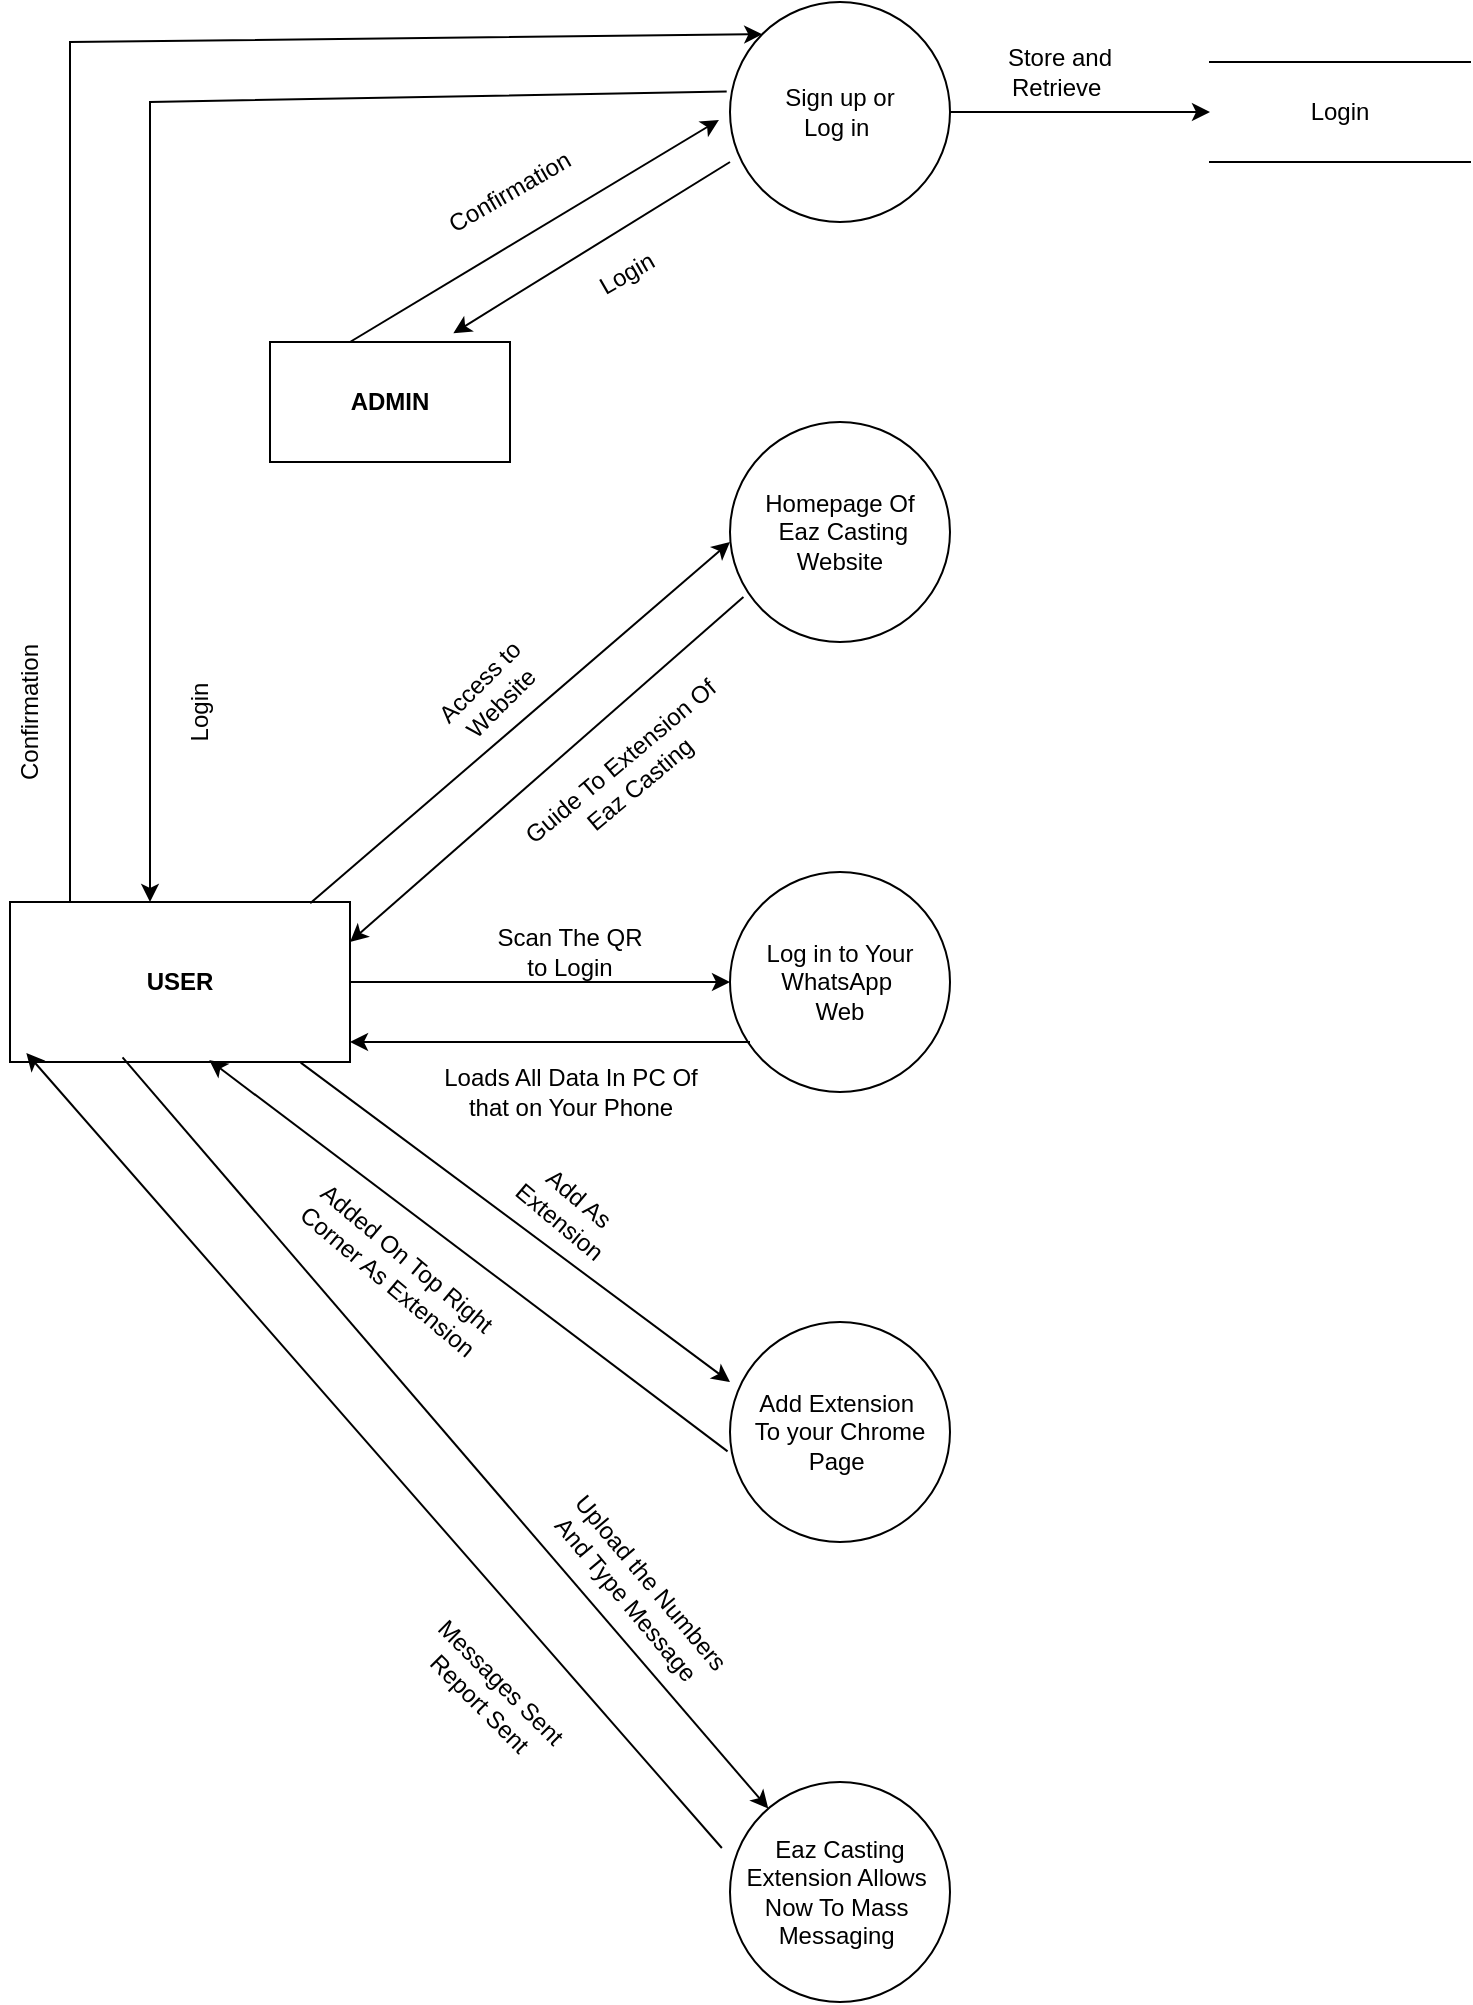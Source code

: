 <mxfile version="21.1.4" type="device">
  <diagram name="Page-1" id="-ort9zezH56AqXohCiST">
    <mxGraphModel dx="3900" dy="2120" grid="1" gridSize="10" guides="1" tooltips="1" connect="1" arrows="1" fold="1" page="1" pageScale="1" pageWidth="850" pageHeight="1100" math="0" shadow="0">
      <root>
        <mxCell id="0" />
        <mxCell id="1" parent="0" />
        <mxCell id="I-UWyfNXT5M1vxQCj9cj-3" value="ADMIN" style="rounded=0;whiteSpace=wrap;html=1;fontStyle=1" vertex="1" parent="1">
          <mxGeometry x="180" y="230" width="120" height="60" as="geometry" />
        </mxCell>
        <mxCell id="I-UWyfNXT5M1vxQCj9cj-4" value="Sign up or&lt;br&gt;Log in&amp;nbsp;" style="ellipse;whiteSpace=wrap;html=1;aspect=fixed;" vertex="1" parent="1">
          <mxGeometry x="410" y="60" width="110" height="110" as="geometry" />
        </mxCell>
        <mxCell id="I-UWyfNXT5M1vxQCj9cj-6" value="Homepage Of&lt;br&gt;&amp;nbsp;Eaz Casting Website" style="ellipse;whiteSpace=wrap;html=1;aspect=fixed;" vertex="1" parent="1">
          <mxGeometry x="410" y="270" width="110" height="110" as="geometry" />
        </mxCell>
        <mxCell id="I-UWyfNXT5M1vxQCj9cj-7" value="Log in to Your&lt;br&gt;WhatsApp&amp;nbsp;&lt;br&gt;Web" style="ellipse;whiteSpace=wrap;html=1;aspect=fixed;" vertex="1" parent="1">
          <mxGeometry x="410" y="495" width="110" height="110" as="geometry" />
        </mxCell>
        <mxCell id="I-UWyfNXT5M1vxQCj9cj-8" value="Add Extension&amp;nbsp;&lt;br&gt;To your Chrome&lt;br&gt;Page&amp;nbsp;" style="ellipse;whiteSpace=wrap;html=1;aspect=fixed;" vertex="1" parent="1">
          <mxGeometry x="410" y="720" width="110" height="110" as="geometry" />
        </mxCell>
        <mxCell id="I-UWyfNXT5M1vxQCj9cj-9" value="Eaz Casting Extension Allows&amp;nbsp;&lt;br&gt;Now To Mass&amp;nbsp;&lt;br&gt;Messaging&amp;nbsp;" style="ellipse;whiteSpace=wrap;html=1;aspect=fixed;" vertex="1" parent="1">
          <mxGeometry x="410" y="950" width="110" height="110" as="geometry" />
        </mxCell>
        <mxCell id="I-UWyfNXT5M1vxQCj9cj-12" value="Login" style="shape=partialRectangle;whiteSpace=wrap;html=1;left=0;right=0;fillColor=none;" vertex="1" parent="1">
          <mxGeometry x="650" y="90" width="130" height="50" as="geometry" />
        </mxCell>
        <mxCell id="I-UWyfNXT5M1vxQCj9cj-13" value="" style="endArrow=classic;html=1;rounded=0;entryX=0;entryY=0.5;entryDx=0;entryDy=0;exitX=1;exitY=0.5;exitDx=0;exitDy=0;" edge="1" parent="1" source="I-UWyfNXT5M1vxQCj9cj-4" target="I-UWyfNXT5M1vxQCj9cj-12">
          <mxGeometry width="50" height="50" relative="1" as="geometry">
            <mxPoint x="490" y="220" as="sourcePoint" />
            <mxPoint x="540" y="170" as="targetPoint" />
          </mxGeometry>
        </mxCell>
        <mxCell id="I-UWyfNXT5M1vxQCj9cj-14" value="Store and Retrieve&amp;nbsp;" style="text;html=1;strokeColor=none;fillColor=none;align=center;verticalAlign=middle;whiteSpace=wrap;rounded=0;" vertex="1" parent="1">
          <mxGeometry x="540" y="80" width="70" height="30" as="geometry" />
        </mxCell>
        <mxCell id="I-UWyfNXT5M1vxQCj9cj-15" value="" style="endArrow=classic;html=1;rounded=0;entryX=-0.05;entryY=0.536;entryDx=0;entryDy=0;entryPerimeter=0;" edge="1" parent="1" target="I-UWyfNXT5M1vxQCj9cj-4">
          <mxGeometry width="50" height="50" relative="1" as="geometry">
            <mxPoint x="220" y="230" as="sourcePoint" />
            <mxPoint x="390" y="100" as="targetPoint" />
          </mxGeometry>
        </mxCell>
        <mxCell id="I-UWyfNXT5M1vxQCj9cj-16" value="" style="endArrow=classic;html=1;rounded=0;entryX=0.764;entryY=-0.073;entryDx=0;entryDy=0;entryPerimeter=0;" edge="1" parent="1" target="I-UWyfNXT5M1vxQCj9cj-3">
          <mxGeometry width="50" height="50" relative="1" as="geometry">
            <mxPoint x="410" y="140" as="sourcePoint" />
            <mxPoint x="270" y="220" as="targetPoint" />
          </mxGeometry>
        </mxCell>
        <mxCell id="I-UWyfNXT5M1vxQCj9cj-17" value="Login&amp;nbsp;" style="text;html=1;strokeColor=none;fillColor=none;align=center;verticalAlign=middle;whiteSpace=wrap;rounded=0;rotation=-30;" vertex="1" parent="1">
          <mxGeometry x="330" y="180" width="60" height="30" as="geometry" />
        </mxCell>
        <mxCell id="I-UWyfNXT5M1vxQCj9cj-18" value="Confirmation" style="text;html=1;strokeColor=none;fillColor=none;align=center;verticalAlign=middle;whiteSpace=wrap;rounded=0;rotation=-30;" vertex="1" parent="1">
          <mxGeometry x="270" y="140" width="60" height="30" as="geometry" />
        </mxCell>
        <mxCell id="I-UWyfNXT5M1vxQCj9cj-19" value="USER" style="rounded=0;whiteSpace=wrap;html=1;fontStyle=1" vertex="1" parent="1">
          <mxGeometry x="50" y="510" width="170" height="80" as="geometry" />
        </mxCell>
        <mxCell id="I-UWyfNXT5M1vxQCj9cj-20" value="" style="endArrow=classic;html=1;rounded=0;entryX=0;entryY=0;entryDx=0;entryDy=0;" edge="1" parent="1" target="I-UWyfNXT5M1vxQCj9cj-4">
          <mxGeometry width="50" height="50" relative="1" as="geometry">
            <mxPoint x="80" y="510" as="sourcePoint" />
            <mxPoint x="70" y="30" as="targetPoint" />
            <Array as="points">
              <mxPoint x="80" y="80" />
            </Array>
          </mxGeometry>
        </mxCell>
        <mxCell id="I-UWyfNXT5M1vxQCj9cj-21" value="" style="endArrow=classic;html=1;rounded=0;exitX=-0.015;exitY=0.407;exitDx=0;exitDy=0;exitPerimeter=0;" edge="1" parent="1" source="I-UWyfNXT5M1vxQCj9cj-4">
          <mxGeometry width="50" height="50" relative="1" as="geometry">
            <mxPoint x="410" y="90" as="sourcePoint" />
            <mxPoint x="120" y="510" as="targetPoint" />
            <Array as="points">
              <mxPoint x="120" y="110" />
            </Array>
          </mxGeometry>
        </mxCell>
        <mxCell id="I-UWyfNXT5M1vxQCj9cj-23" value="Login" style="text;html=1;strokeColor=none;fillColor=none;align=center;verticalAlign=middle;whiteSpace=wrap;rounded=0;rotation=-90;" vertex="1" parent="1">
          <mxGeometry x="100" y="400" width="90" height="30" as="geometry" />
        </mxCell>
        <mxCell id="I-UWyfNXT5M1vxQCj9cj-25" value="Confirmation" style="text;html=1;strokeColor=none;fillColor=none;align=center;verticalAlign=middle;whiteSpace=wrap;rounded=0;rotation=-90;" vertex="1" parent="1">
          <mxGeometry x="30" y="400" width="60" height="30" as="geometry" />
        </mxCell>
        <mxCell id="I-UWyfNXT5M1vxQCj9cj-27" value="" style="endArrow=classic;html=1;rounded=0;exitX=0.883;exitY=0.008;exitDx=0;exitDy=0;exitPerimeter=0;" edge="1" parent="1" source="I-UWyfNXT5M1vxQCj9cj-19">
          <mxGeometry width="50" height="50" relative="1" as="geometry">
            <mxPoint x="190" y="540" as="sourcePoint" />
            <mxPoint x="410" y="330" as="targetPoint" />
          </mxGeometry>
        </mxCell>
        <mxCell id="I-UWyfNXT5M1vxQCj9cj-28" value="Access to Website" style="text;html=1;strokeColor=none;fillColor=none;align=center;verticalAlign=middle;whiteSpace=wrap;rounded=0;rotation=-45;" vertex="1" parent="1">
          <mxGeometry x="260" y="390" width="60" height="30" as="geometry" />
        </mxCell>
        <mxCell id="I-UWyfNXT5M1vxQCj9cj-30" value="" style="endArrow=classic;html=1;rounded=0;exitX=0.061;exitY=0.795;exitDx=0;exitDy=0;exitPerimeter=0;entryX=1;entryY=0.25;entryDx=0;entryDy=0;" edge="1" parent="1" source="I-UWyfNXT5M1vxQCj9cj-6" target="I-UWyfNXT5M1vxQCj9cj-19">
          <mxGeometry width="50" height="50" relative="1" as="geometry">
            <mxPoint x="390" y="370" as="sourcePoint" />
            <mxPoint x="440" y="320" as="targetPoint" />
          </mxGeometry>
        </mxCell>
        <mxCell id="I-UWyfNXT5M1vxQCj9cj-31" value="Guide To Extension Of Eaz Casting" style="text;html=1;strokeColor=none;fillColor=none;align=center;verticalAlign=middle;whiteSpace=wrap;rounded=0;rotation=-40;" vertex="1" parent="1">
          <mxGeometry x="295" y="430" width="130" height="30" as="geometry" />
        </mxCell>
        <mxCell id="I-UWyfNXT5M1vxQCj9cj-35" value="" style="endArrow=classic;html=1;rounded=0;exitX=1;exitY=0.5;exitDx=0;exitDy=0;entryX=0;entryY=0.5;entryDx=0;entryDy=0;" edge="1" parent="1" source="I-UWyfNXT5M1vxQCj9cj-19" target="I-UWyfNXT5M1vxQCj9cj-7">
          <mxGeometry width="50" height="50" relative="1" as="geometry">
            <mxPoint x="410" y="490" as="sourcePoint" />
            <mxPoint x="460" y="440" as="targetPoint" />
          </mxGeometry>
        </mxCell>
        <mxCell id="I-UWyfNXT5M1vxQCj9cj-36" value="" style="endArrow=classic;html=1;rounded=0;" edge="1" parent="1">
          <mxGeometry width="50" height="50" relative="1" as="geometry">
            <mxPoint x="420" y="580" as="sourcePoint" />
            <mxPoint x="220" y="580" as="targetPoint" />
          </mxGeometry>
        </mxCell>
        <mxCell id="I-UWyfNXT5M1vxQCj9cj-37" value="Scan The QR to Login" style="text;html=1;strokeColor=none;fillColor=none;align=center;verticalAlign=middle;whiteSpace=wrap;rounded=0;" vertex="1" parent="1">
          <mxGeometry x="290" y="520" width="80" height="30" as="geometry" />
        </mxCell>
        <mxCell id="I-UWyfNXT5M1vxQCj9cj-38" value="Loads All Data In PC Of that on Your Phone" style="text;html=1;strokeColor=none;fillColor=none;align=center;verticalAlign=middle;whiteSpace=wrap;rounded=0;" vertex="1" parent="1">
          <mxGeometry x="262.5" y="590" width="135" height="30" as="geometry" />
        </mxCell>
        <mxCell id="I-UWyfNXT5M1vxQCj9cj-39" value="" style="endArrow=classic;html=1;rounded=0;exitX=0.855;exitY=1.004;exitDx=0;exitDy=0;exitPerimeter=0;" edge="1" parent="1" source="I-UWyfNXT5M1vxQCj9cj-19">
          <mxGeometry width="50" height="50" relative="1" as="geometry">
            <mxPoint x="320" y="730" as="sourcePoint" />
            <mxPoint x="410" y="750" as="targetPoint" />
          </mxGeometry>
        </mxCell>
        <mxCell id="I-UWyfNXT5M1vxQCj9cj-40" value="" style="endArrow=classic;html=1;rounded=0;exitX=-0.011;exitY=0.588;exitDx=0;exitDy=0;exitPerimeter=0;entryX=0.586;entryY=0.988;entryDx=0;entryDy=0;entryPerimeter=0;" edge="1" parent="1" source="I-UWyfNXT5M1vxQCj9cj-8" target="I-UWyfNXT5M1vxQCj9cj-19">
          <mxGeometry width="50" height="50" relative="1" as="geometry">
            <mxPoint x="320" y="730" as="sourcePoint" />
            <mxPoint x="370" y="680" as="targetPoint" />
          </mxGeometry>
        </mxCell>
        <mxCell id="I-UWyfNXT5M1vxQCj9cj-41" value="Added On Top Right Corner As Extension" style="text;html=1;strokeColor=none;fillColor=none;align=center;verticalAlign=middle;whiteSpace=wrap;rounded=0;rotation=40;" vertex="1" parent="1">
          <mxGeometry x="184.09" y="678.75" width="120" height="30" as="geometry" />
        </mxCell>
        <mxCell id="I-UWyfNXT5M1vxQCj9cj-44" value="Add As Extension" style="text;html=1;strokeColor=none;fillColor=none;align=center;verticalAlign=middle;whiteSpace=wrap;rounded=0;rotation=40;" vertex="1" parent="1">
          <mxGeometry x="300" y="648.75" width="60" height="30" as="geometry" />
        </mxCell>
        <mxCell id="I-UWyfNXT5M1vxQCj9cj-45" value="" style="endArrow=classic;html=1;rounded=0;exitX=0.331;exitY=0.971;exitDx=0;exitDy=0;exitPerimeter=0;" edge="1" parent="1" source="I-UWyfNXT5M1vxQCj9cj-19" target="I-UWyfNXT5M1vxQCj9cj-9">
          <mxGeometry width="50" height="50" relative="1" as="geometry">
            <mxPoint x="290" y="830" as="sourcePoint" />
            <mxPoint x="340" y="780" as="targetPoint" />
          </mxGeometry>
        </mxCell>
        <mxCell id="I-UWyfNXT5M1vxQCj9cj-46" value="" style="endArrow=classic;html=1;rounded=0;exitX=-0.037;exitY=0.3;exitDx=0;exitDy=0;exitPerimeter=0;entryX=0.048;entryY=0.943;entryDx=0;entryDy=0;entryPerimeter=0;" edge="1" parent="1" source="I-UWyfNXT5M1vxQCj9cj-9" target="I-UWyfNXT5M1vxQCj9cj-19">
          <mxGeometry width="50" height="50" relative="1" as="geometry">
            <mxPoint x="74.5" y="640" as="sourcePoint" />
            <mxPoint x="397.5" y="1015" as="targetPoint" />
          </mxGeometry>
        </mxCell>
        <mxCell id="I-UWyfNXT5M1vxQCj9cj-47" value="Upload the Numbers And Type Message&amp;nbsp;" style="text;html=1;strokeColor=none;fillColor=none;align=center;verticalAlign=middle;whiteSpace=wrap;rounded=0;rotation=50;" vertex="1" parent="1">
          <mxGeometry x="305" y="840" width="120" height="30" as="geometry" />
        </mxCell>
        <mxCell id="I-UWyfNXT5M1vxQCj9cj-48" value="Messages Sent Report Sent" style="text;html=1;strokeColor=none;fillColor=none;align=center;verticalAlign=middle;whiteSpace=wrap;rounded=0;rotation=45;" vertex="1" parent="1">
          <mxGeometry x="237.5" y="890" width="105" height="30" as="geometry" />
        </mxCell>
      </root>
    </mxGraphModel>
  </diagram>
</mxfile>
